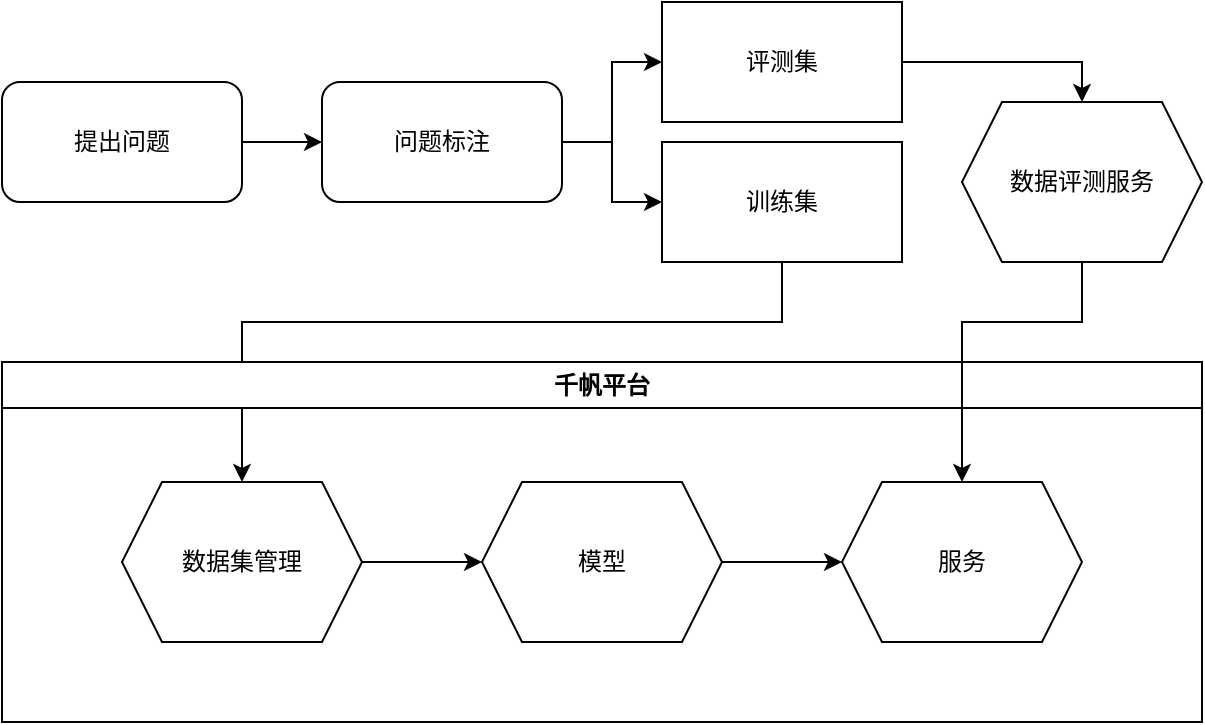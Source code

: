 <mxfile version="22.1.15" type="github">
  <diagram name="第 1 页" id="oA9dvzH2FuCAe9azYhYH">
    <mxGraphModel dx="1434" dy="761" grid="1" gridSize="10" guides="1" tooltips="1" connect="1" arrows="1" fold="1" page="1" pageScale="1" pageWidth="827" pageHeight="1169" math="0" shadow="0">
      <root>
        <mxCell id="0" />
        <mxCell id="1" parent="0" />
        <mxCell id="-be-5AsT4qA79ZcCDN_K-3" value="" style="edgeStyle=orthogonalEdgeStyle;rounded=0;orthogonalLoop=1;jettySize=auto;html=1;" parent="1" source="-be-5AsT4qA79ZcCDN_K-1" target="-be-5AsT4qA79ZcCDN_K-2" edge="1">
          <mxGeometry relative="1" as="geometry" />
        </mxCell>
        <mxCell id="-be-5AsT4qA79ZcCDN_K-1" value="提出问题" style="rounded=1;whiteSpace=wrap;html=1;" parent="1" vertex="1">
          <mxGeometry x="70" y="100" width="120" height="60" as="geometry" />
        </mxCell>
        <mxCell id="-be-5AsT4qA79ZcCDN_K-5" value="" style="edgeStyle=orthogonalEdgeStyle;rounded=0;orthogonalLoop=1;jettySize=auto;html=1;entryX=0;entryY=0.5;entryDx=0;entryDy=0;" parent="1" source="-be-5AsT4qA79ZcCDN_K-2" target="-be-5AsT4qA79ZcCDN_K-11" edge="1">
          <mxGeometry relative="1" as="geometry">
            <mxPoint x="430" y="90" as="targetPoint" />
          </mxGeometry>
        </mxCell>
        <mxCell id="-be-5AsT4qA79ZcCDN_K-6" style="edgeStyle=orthogonalEdgeStyle;rounded=0;orthogonalLoop=1;jettySize=auto;html=1;exitX=1;exitY=0.5;exitDx=0;exitDy=0;entryX=0;entryY=0.5;entryDx=0;entryDy=0;" parent="1" source="-be-5AsT4qA79ZcCDN_K-2" target="-be-5AsT4qA79ZcCDN_K-12" edge="1">
          <mxGeometry relative="1" as="geometry">
            <mxPoint x="430" y="170" as="targetPoint" />
          </mxGeometry>
        </mxCell>
        <mxCell id="-be-5AsT4qA79ZcCDN_K-2" value="问题标注" style="whiteSpace=wrap;html=1;rounded=1;" parent="1" vertex="1">
          <mxGeometry x="230" y="100" width="120" height="60" as="geometry" />
        </mxCell>
        <mxCell id="-be-5AsT4qA79ZcCDN_K-24" style="edgeStyle=orthogonalEdgeStyle;rounded=0;orthogonalLoop=1;jettySize=auto;html=1;exitX=1;exitY=0.5;exitDx=0;exitDy=0;entryX=0.5;entryY=0;entryDx=0;entryDy=0;" parent="1" source="-be-5AsT4qA79ZcCDN_K-11" target="-be-5AsT4qA79ZcCDN_K-23" edge="1">
          <mxGeometry relative="1" as="geometry" />
        </mxCell>
        <mxCell id="-be-5AsT4qA79ZcCDN_K-11" value="评测集" style="rounded=0;whiteSpace=wrap;html=1;" parent="1" vertex="1">
          <mxGeometry x="400" y="60" width="120" height="60" as="geometry" />
        </mxCell>
        <mxCell id="FzfMPwuMvIwzorTcClLy-2" style="edgeStyle=orthogonalEdgeStyle;rounded=0;orthogonalLoop=1;jettySize=auto;html=1;exitX=0.5;exitY=1;exitDx=0;exitDy=0;" edge="1" parent="1" source="-be-5AsT4qA79ZcCDN_K-12" target="-be-5AsT4qA79ZcCDN_K-17">
          <mxGeometry relative="1" as="geometry">
            <Array as="points">
              <mxPoint x="460" y="220" />
              <mxPoint x="190" y="220" />
            </Array>
          </mxGeometry>
        </mxCell>
        <mxCell id="-be-5AsT4qA79ZcCDN_K-12" value="训练集" style="rounded=0;whiteSpace=wrap;html=1;" parent="1" vertex="1">
          <mxGeometry x="400" y="130" width="120" height="60" as="geometry" />
        </mxCell>
        <mxCell id="-be-5AsT4qA79ZcCDN_K-16" value="千帆平台" style="swimlane;whiteSpace=wrap;html=1;" parent="1" vertex="1">
          <mxGeometry x="70" y="240" width="600" height="180" as="geometry" />
        </mxCell>
        <mxCell id="-be-5AsT4qA79ZcCDN_K-21" style="edgeStyle=orthogonalEdgeStyle;rounded=0;orthogonalLoop=1;jettySize=auto;html=1;exitX=1;exitY=0.5;exitDx=0;exitDy=0;entryX=0;entryY=0.5;entryDx=0;entryDy=0;" parent="-be-5AsT4qA79ZcCDN_K-16" source="-be-5AsT4qA79ZcCDN_K-8" target="-be-5AsT4qA79ZcCDN_K-20" edge="1">
          <mxGeometry relative="1" as="geometry" />
        </mxCell>
        <mxCell id="-be-5AsT4qA79ZcCDN_K-8" value="模型" style="shape=hexagon;perimeter=hexagonPerimeter2;whiteSpace=wrap;html=1;fixedSize=1;" parent="-be-5AsT4qA79ZcCDN_K-16" vertex="1">
          <mxGeometry x="240" y="60" width="120" height="80" as="geometry" />
        </mxCell>
        <mxCell id="-be-5AsT4qA79ZcCDN_K-19" style="edgeStyle=orthogonalEdgeStyle;rounded=0;orthogonalLoop=1;jettySize=auto;html=1;exitX=1;exitY=0.5;exitDx=0;exitDy=0;entryX=0;entryY=0.5;entryDx=0;entryDy=0;" parent="-be-5AsT4qA79ZcCDN_K-16" source="-be-5AsT4qA79ZcCDN_K-17" target="-be-5AsT4qA79ZcCDN_K-8" edge="1">
          <mxGeometry relative="1" as="geometry" />
        </mxCell>
        <mxCell id="-be-5AsT4qA79ZcCDN_K-17" value="数据集管理" style="shape=hexagon;perimeter=hexagonPerimeter2;whiteSpace=wrap;html=1;fixedSize=1;" parent="-be-5AsT4qA79ZcCDN_K-16" vertex="1">
          <mxGeometry x="60" y="60" width="120" height="80" as="geometry" />
        </mxCell>
        <mxCell id="-be-5AsT4qA79ZcCDN_K-20" value="服务" style="shape=hexagon;perimeter=hexagonPerimeter2;whiteSpace=wrap;html=1;fixedSize=1;" parent="-be-5AsT4qA79ZcCDN_K-16" vertex="1">
          <mxGeometry x="420" y="60" width="120" height="80" as="geometry" />
        </mxCell>
        <mxCell id="FzfMPwuMvIwzorTcClLy-1" style="edgeStyle=orthogonalEdgeStyle;rounded=0;orthogonalLoop=1;jettySize=auto;html=1;exitX=0.5;exitY=1;exitDx=0;exitDy=0;" edge="1" parent="1" source="-be-5AsT4qA79ZcCDN_K-23" target="-be-5AsT4qA79ZcCDN_K-20">
          <mxGeometry relative="1" as="geometry">
            <Array as="points">
              <mxPoint x="610" y="220" />
              <mxPoint x="550" y="220" />
            </Array>
          </mxGeometry>
        </mxCell>
        <mxCell id="-be-5AsT4qA79ZcCDN_K-23" value="数据评测服务" style="shape=hexagon;perimeter=hexagonPerimeter2;whiteSpace=wrap;html=1;fixedSize=1;" parent="1" vertex="1">
          <mxGeometry x="550" y="110" width="120" height="80" as="geometry" />
        </mxCell>
      </root>
    </mxGraphModel>
  </diagram>
</mxfile>
